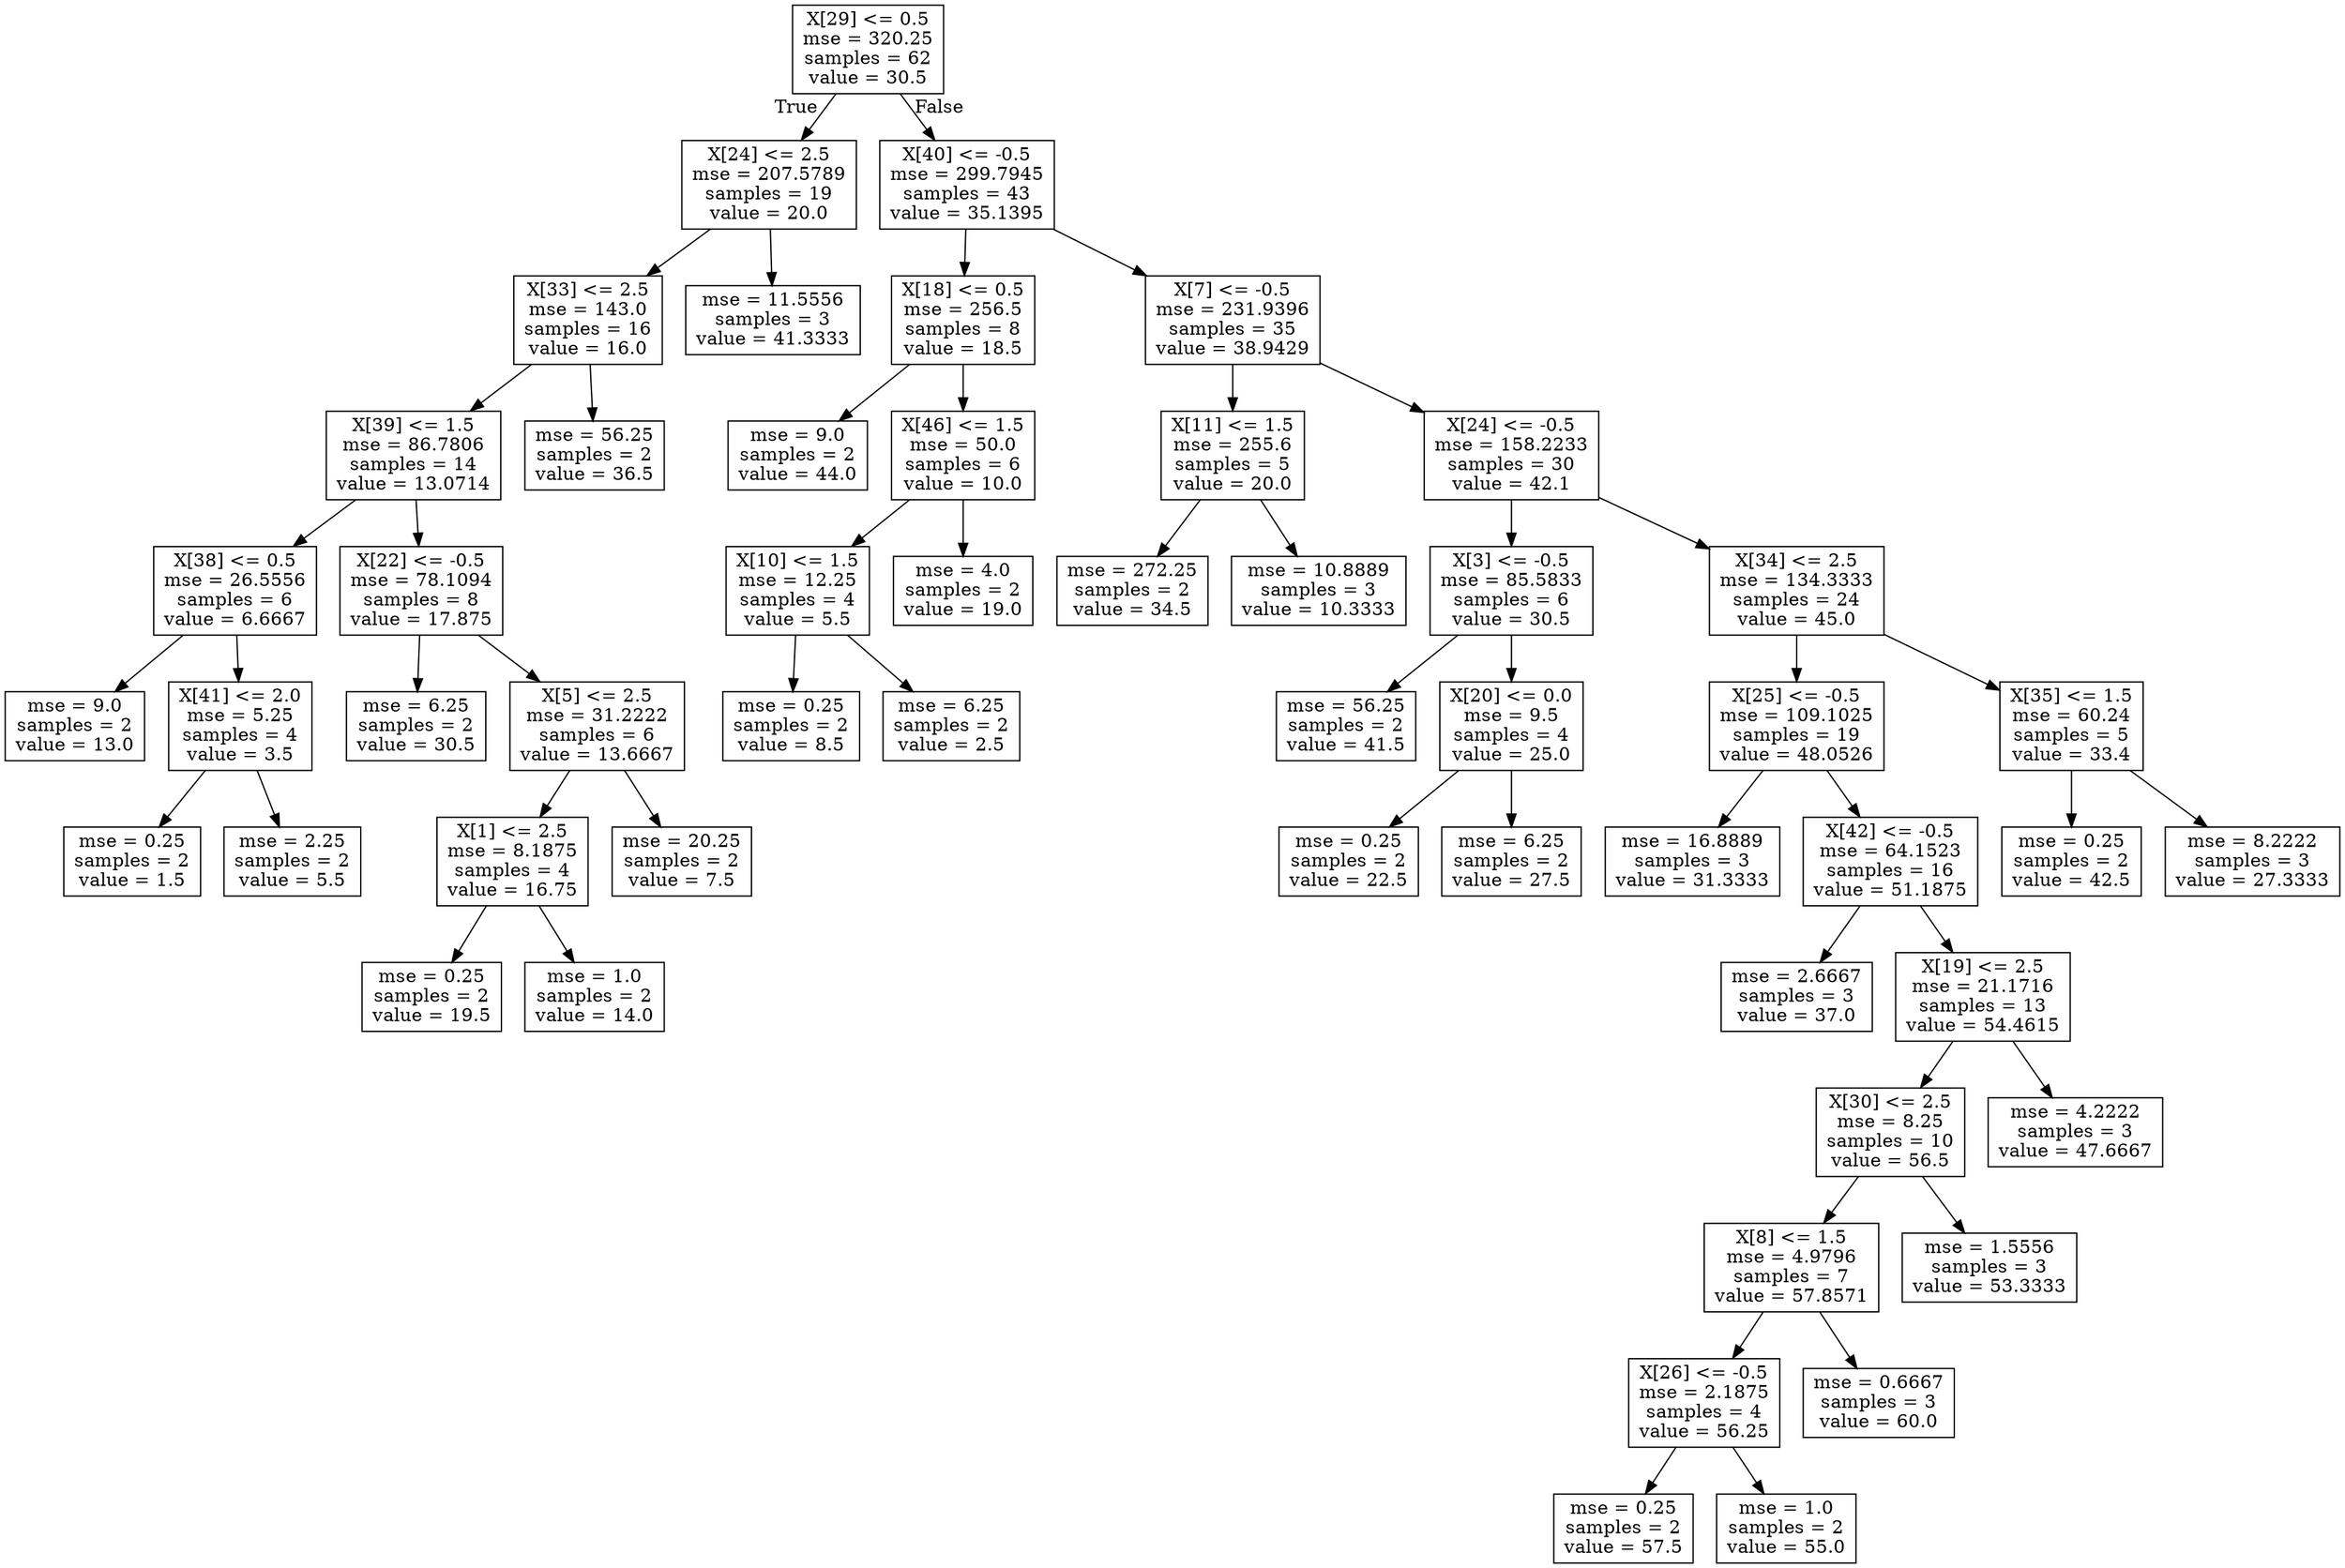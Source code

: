 digraph Tree {
node [shape=box] ;
0 [label="X[29] <= 0.5\nmse = 320.25\nsamples = 62\nvalue = 30.5"] ;
1 [label="X[24] <= 2.5\nmse = 207.5789\nsamples = 19\nvalue = 20.0"] ;
0 -> 1 [labeldistance=2.5, labelangle=45, headlabel="True"] ;
2 [label="X[33] <= 2.5\nmse = 143.0\nsamples = 16\nvalue = 16.0"] ;
1 -> 2 ;
3 [label="X[39] <= 1.5\nmse = 86.7806\nsamples = 14\nvalue = 13.0714"] ;
2 -> 3 ;
4 [label="X[38] <= 0.5\nmse = 26.5556\nsamples = 6\nvalue = 6.6667"] ;
3 -> 4 ;
5 [label="mse = 9.0\nsamples = 2\nvalue = 13.0"] ;
4 -> 5 ;
6 [label="X[41] <= 2.0\nmse = 5.25\nsamples = 4\nvalue = 3.5"] ;
4 -> 6 ;
7 [label="mse = 0.25\nsamples = 2\nvalue = 1.5"] ;
6 -> 7 ;
8 [label="mse = 2.25\nsamples = 2\nvalue = 5.5"] ;
6 -> 8 ;
9 [label="X[22] <= -0.5\nmse = 78.1094\nsamples = 8\nvalue = 17.875"] ;
3 -> 9 ;
10 [label="mse = 6.25\nsamples = 2\nvalue = 30.5"] ;
9 -> 10 ;
11 [label="X[5] <= 2.5\nmse = 31.2222\nsamples = 6\nvalue = 13.6667"] ;
9 -> 11 ;
12 [label="X[1] <= 2.5\nmse = 8.1875\nsamples = 4\nvalue = 16.75"] ;
11 -> 12 ;
13 [label="mse = 0.25\nsamples = 2\nvalue = 19.5"] ;
12 -> 13 ;
14 [label="mse = 1.0\nsamples = 2\nvalue = 14.0"] ;
12 -> 14 ;
15 [label="mse = 20.25\nsamples = 2\nvalue = 7.5"] ;
11 -> 15 ;
16 [label="mse = 56.25\nsamples = 2\nvalue = 36.5"] ;
2 -> 16 ;
17 [label="mse = 11.5556\nsamples = 3\nvalue = 41.3333"] ;
1 -> 17 ;
18 [label="X[40] <= -0.5\nmse = 299.7945\nsamples = 43\nvalue = 35.1395"] ;
0 -> 18 [labeldistance=2.5, labelangle=-45, headlabel="False"] ;
19 [label="X[18] <= 0.5\nmse = 256.5\nsamples = 8\nvalue = 18.5"] ;
18 -> 19 ;
20 [label="mse = 9.0\nsamples = 2\nvalue = 44.0"] ;
19 -> 20 ;
21 [label="X[46] <= 1.5\nmse = 50.0\nsamples = 6\nvalue = 10.0"] ;
19 -> 21 ;
22 [label="X[10] <= 1.5\nmse = 12.25\nsamples = 4\nvalue = 5.5"] ;
21 -> 22 ;
23 [label="mse = 0.25\nsamples = 2\nvalue = 8.5"] ;
22 -> 23 ;
24 [label="mse = 6.25\nsamples = 2\nvalue = 2.5"] ;
22 -> 24 ;
25 [label="mse = 4.0\nsamples = 2\nvalue = 19.0"] ;
21 -> 25 ;
26 [label="X[7] <= -0.5\nmse = 231.9396\nsamples = 35\nvalue = 38.9429"] ;
18 -> 26 ;
27 [label="X[11] <= 1.5\nmse = 255.6\nsamples = 5\nvalue = 20.0"] ;
26 -> 27 ;
28 [label="mse = 272.25\nsamples = 2\nvalue = 34.5"] ;
27 -> 28 ;
29 [label="mse = 10.8889\nsamples = 3\nvalue = 10.3333"] ;
27 -> 29 ;
30 [label="X[24] <= -0.5\nmse = 158.2233\nsamples = 30\nvalue = 42.1"] ;
26 -> 30 ;
31 [label="X[3] <= -0.5\nmse = 85.5833\nsamples = 6\nvalue = 30.5"] ;
30 -> 31 ;
32 [label="mse = 56.25\nsamples = 2\nvalue = 41.5"] ;
31 -> 32 ;
33 [label="X[20] <= 0.0\nmse = 9.5\nsamples = 4\nvalue = 25.0"] ;
31 -> 33 ;
34 [label="mse = 0.25\nsamples = 2\nvalue = 22.5"] ;
33 -> 34 ;
35 [label="mse = 6.25\nsamples = 2\nvalue = 27.5"] ;
33 -> 35 ;
36 [label="X[34] <= 2.5\nmse = 134.3333\nsamples = 24\nvalue = 45.0"] ;
30 -> 36 ;
37 [label="X[25] <= -0.5\nmse = 109.1025\nsamples = 19\nvalue = 48.0526"] ;
36 -> 37 ;
38 [label="mse = 16.8889\nsamples = 3\nvalue = 31.3333"] ;
37 -> 38 ;
39 [label="X[42] <= -0.5\nmse = 64.1523\nsamples = 16\nvalue = 51.1875"] ;
37 -> 39 ;
40 [label="mse = 2.6667\nsamples = 3\nvalue = 37.0"] ;
39 -> 40 ;
41 [label="X[19] <= 2.5\nmse = 21.1716\nsamples = 13\nvalue = 54.4615"] ;
39 -> 41 ;
42 [label="X[30] <= 2.5\nmse = 8.25\nsamples = 10\nvalue = 56.5"] ;
41 -> 42 ;
43 [label="X[8] <= 1.5\nmse = 4.9796\nsamples = 7\nvalue = 57.8571"] ;
42 -> 43 ;
44 [label="X[26] <= -0.5\nmse = 2.1875\nsamples = 4\nvalue = 56.25"] ;
43 -> 44 ;
45 [label="mse = 0.25\nsamples = 2\nvalue = 57.5"] ;
44 -> 45 ;
46 [label="mse = 1.0\nsamples = 2\nvalue = 55.0"] ;
44 -> 46 ;
47 [label="mse = 0.6667\nsamples = 3\nvalue = 60.0"] ;
43 -> 47 ;
48 [label="mse = 1.5556\nsamples = 3\nvalue = 53.3333"] ;
42 -> 48 ;
49 [label="mse = 4.2222\nsamples = 3\nvalue = 47.6667"] ;
41 -> 49 ;
50 [label="X[35] <= 1.5\nmse = 60.24\nsamples = 5\nvalue = 33.4"] ;
36 -> 50 ;
51 [label="mse = 0.25\nsamples = 2\nvalue = 42.5"] ;
50 -> 51 ;
52 [label="mse = 8.2222\nsamples = 3\nvalue = 27.3333"] ;
50 -> 52 ;
}